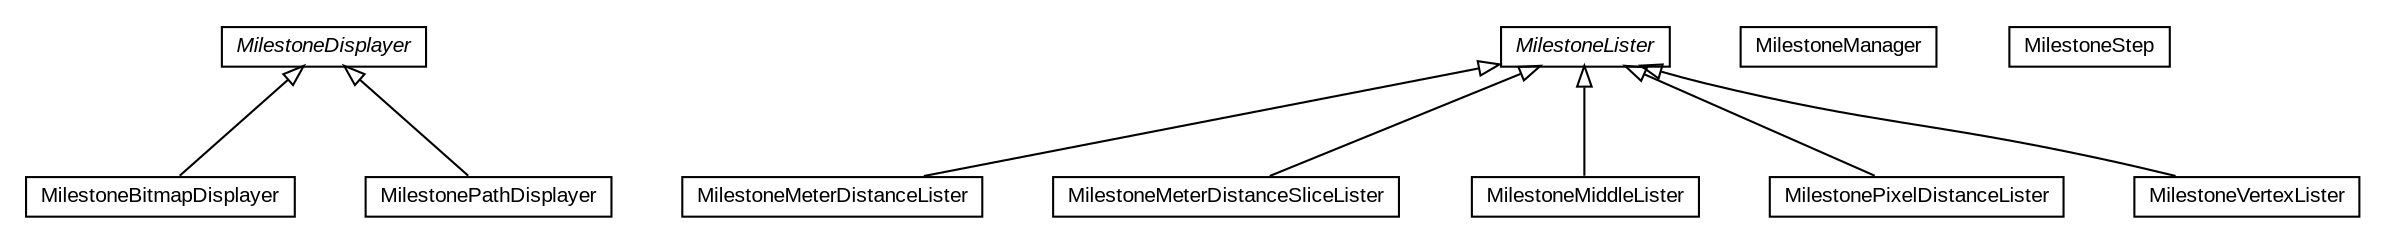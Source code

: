 #!/usr/local/bin/dot
#
# Class diagram 
# Generated by UMLGraph version R5_6-24-gf6e263 (http://www.umlgraph.org/)
#

digraph G {
	edge [fontname="arial",fontsize=10,labelfontname="arial",labelfontsize=10];
	node [fontname="arial",fontsize=10,shape=plaintext];
	nodesep=0.25;
	ranksep=0.5;
	// org.osmdroid.views.overlay.milestones.MilestoneBitmapDisplayer
	c4875 [label=<<table title="org.osmdroid.views.overlay.milestones.MilestoneBitmapDisplayer" border="0" cellborder="1" cellspacing="0" cellpadding="2" port="p" href="./MilestoneBitmapDisplayer.html">
		<tr><td><table border="0" cellspacing="0" cellpadding="1">
<tr><td align="center" balign="center"> MilestoneBitmapDisplayer </td></tr>
		</table></td></tr>
		</table>>, URL="./MilestoneBitmapDisplayer.html", fontname="arial", fontcolor="black", fontsize=10.0];
	// org.osmdroid.views.overlay.milestones.MilestoneDisplayer
	c4876 [label=<<table title="org.osmdroid.views.overlay.milestones.MilestoneDisplayer" border="0" cellborder="1" cellspacing="0" cellpadding="2" port="p" href="./MilestoneDisplayer.html">
		<tr><td><table border="0" cellspacing="0" cellpadding="1">
<tr><td align="center" balign="center"><font face="arial italic"> MilestoneDisplayer </font></td></tr>
		</table></td></tr>
		</table>>, URL="./MilestoneDisplayer.html", fontname="arial", fontcolor="black", fontsize=10.0];
	// org.osmdroid.views.overlay.milestones.MilestoneLister
	c4877 [label=<<table title="org.osmdroid.views.overlay.milestones.MilestoneLister" border="0" cellborder="1" cellspacing="0" cellpadding="2" port="p" href="./MilestoneLister.html">
		<tr><td><table border="0" cellspacing="0" cellpadding="1">
<tr><td align="center" balign="center"><font face="arial italic"> MilestoneLister </font></td></tr>
		</table></td></tr>
		</table>>, URL="./MilestoneLister.html", fontname="arial", fontcolor="black", fontsize=10.0];
	// org.osmdroid.views.overlay.milestones.MilestoneManager
	c4878 [label=<<table title="org.osmdroid.views.overlay.milestones.MilestoneManager" border="0" cellborder="1" cellspacing="0" cellpadding="2" port="p" href="./MilestoneManager.html">
		<tr><td><table border="0" cellspacing="0" cellpadding="1">
<tr><td align="center" balign="center"> MilestoneManager </td></tr>
		</table></td></tr>
		</table>>, URL="./MilestoneManager.html", fontname="arial", fontcolor="black", fontsize=10.0];
	// org.osmdroid.views.overlay.milestones.MilestoneMeterDistanceLister
	c4879 [label=<<table title="org.osmdroid.views.overlay.milestones.MilestoneMeterDistanceLister" border="0" cellborder="1" cellspacing="0" cellpadding="2" port="p" href="./MilestoneMeterDistanceLister.html">
		<tr><td><table border="0" cellspacing="0" cellpadding="1">
<tr><td align="center" balign="center"> MilestoneMeterDistanceLister </td></tr>
		</table></td></tr>
		</table>>, URL="./MilestoneMeterDistanceLister.html", fontname="arial", fontcolor="black", fontsize=10.0];
	// org.osmdroid.views.overlay.milestones.MilestoneMeterDistanceSliceLister
	c4880 [label=<<table title="org.osmdroid.views.overlay.milestones.MilestoneMeterDistanceSliceLister" border="0" cellborder="1" cellspacing="0" cellpadding="2" port="p" href="./MilestoneMeterDistanceSliceLister.html">
		<tr><td><table border="0" cellspacing="0" cellpadding="1">
<tr><td align="center" balign="center"> MilestoneMeterDistanceSliceLister </td></tr>
		</table></td></tr>
		</table>>, URL="./MilestoneMeterDistanceSliceLister.html", fontname="arial", fontcolor="black", fontsize=10.0];
	// org.osmdroid.views.overlay.milestones.MilestoneMiddleLister
	c4881 [label=<<table title="org.osmdroid.views.overlay.milestones.MilestoneMiddleLister" border="0" cellborder="1" cellspacing="0" cellpadding="2" port="p" href="./MilestoneMiddleLister.html">
		<tr><td><table border="0" cellspacing="0" cellpadding="1">
<tr><td align="center" balign="center"> MilestoneMiddleLister </td></tr>
		</table></td></tr>
		</table>>, URL="./MilestoneMiddleLister.html", fontname="arial", fontcolor="black", fontsize=10.0];
	// org.osmdroid.views.overlay.milestones.MilestonePathDisplayer
	c4882 [label=<<table title="org.osmdroid.views.overlay.milestones.MilestonePathDisplayer" border="0" cellborder="1" cellspacing="0" cellpadding="2" port="p" href="./MilestonePathDisplayer.html">
		<tr><td><table border="0" cellspacing="0" cellpadding="1">
<tr><td align="center" balign="center"> MilestonePathDisplayer </td></tr>
		</table></td></tr>
		</table>>, URL="./MilestonePathDisplayer.html", fontname="arial", fontcolor="black", fontsize=10.0];
	// org.osmdroid.views.overlay.milestones.MilestonePixelDistanceLister
	c4883 [label=<<table title="org.osmdroid.views.overlay.milestones.MilestonePixelDistanceLister" border="0" cellborder="1" cellspacing="0" cellpadding="2" port="p" href="./MilestonePixelDistanceLister.html">
		<tr><td><table border="0" cellspacing="0" cellpadding="1">
<tr><td align="center" balign="center"> MilestonePixelDistanceLister </td></tr>
		</table></td></tr>
		</table>>, URL="./MilestonePixelDistanceLister.html", fontname="arial", fontcolor="black", fontsize=10.0];
	// org.osmdroid.views.overlay.milestones.MilestoneStep
	c4884 [label=<<table title="org.osmdroid.views.overlay.milestones.MilestoneStep" border="0" cellborder="1" cellspacing="0" cellpadding="2" port="p" href="./MilestoneStep.html">
		<tr><td><table border="0" cellspacing="0" cellpadding="1">
<tr><td align="center" balign="center"> MilestoneStep </td></tr>
		</table></td></tr>
		</table>>, URL="./MilestoneStep.html", fontname="arial", fontcolor="black", fontsize=10.0];
	// org.osmdroid.views.overlay.milestones.MilestoneVertexLister
	c4885 [label=<<table title="org.osmdroid.views.overlay.milestones.MilestoneVertexLister" border="0" cellborder="1" cellspacing="0" cellpadding="2" port="p" href="./MilestoneVertexLister.html">
		<tr><td><table border="0" cellspacing="0" cellpadding="1">
<tr><td align="center" balign="center"> MilestoneVertexLister </td></tr>
		</table></td></tr>
		</table>>, URL="./MilestoneVertexLister.html", fontname="arial", fontcolor="black", fontsize=10.0];
	//org.osmdroid.views.overlay.milestones.MilestoneBitmapDisplayer extends org.osmdroid.views.overlay.milestones.MilestoneDisplayer
	c4876:p -> c4875:p [dir=back,arrowtail=empty];
	//org.osmdroid.views.overlay.milestones.MilestoneMeterDistanceLister extends org.osmdroid.views.overlay.milestones.MilestoneLister
	c4877:p -> c4879:p [dir=back,arrowtail=empty];
	//org.osmdroid.views.overlay.milestones.MilestoneMeterDistanceSliceLister extends org.osmdroid.views.overlay.milestones.MilestoneLister
	c4877:p -> c4880:p [dir=back,arrowtail=empty];
	//org.osmdroid.views.overlay.milestones.MilestoneMiddleLister extends org.osmdroid.views.overlay.milestones.MilestoneLister
	c4877:p -> c4881:p [dir=back,arrowtail=empty];
	//org.osmdroid.views.overlay.milestones.MilestonePathDisplayer extends org.osmdroid.views.overlay.milestones.MilestoneDisplayer
	c4876:p -> c4882:p [dir=back,arrowtail=empty];
	//org.osmdroid.views.overlay.milestones.MilestonePixelDistanceLister extends org.osmdroid.views.overlay.milestones.MilestoneLister
	c4877:p -> c4883:p [dir=back,arrowtail=empty];
	//org.osmdroid.views.overlay.milestones.MilestoneVertexLister extends org.osmdroid.views.overlay.milestones.MilestoneLister
	c4877:p -> c4885:p [dir=back,arrowtail=empty];
}

